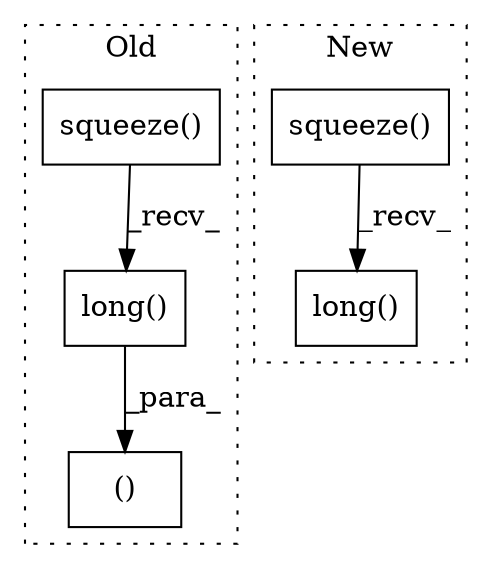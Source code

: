 digraph G {
subgraph cluster0 {
1 [label="squeeze()" a="75" s="1976,1993" l="15,1" shape="box"];
3 [label="()" a="54" s="2024" l="15" shape="box"];
5 [label="long()" a="75" s="1976" l="25" shape="box"];
label = "Old";
style="dotted";
}
subgraph cluster1 {
2 [label="long()" a="75" s="3015" l="26" shape="box"];
4 [label="squeeze()" a="75" s="3015,3033" l="16,1" shape="box"];
label = "New";
style="dotted";
}
1 -> 5 [label="_recv_"];
4 -> 2 [label="_recv_"];
5 -> 3 [label="_para_"];
}